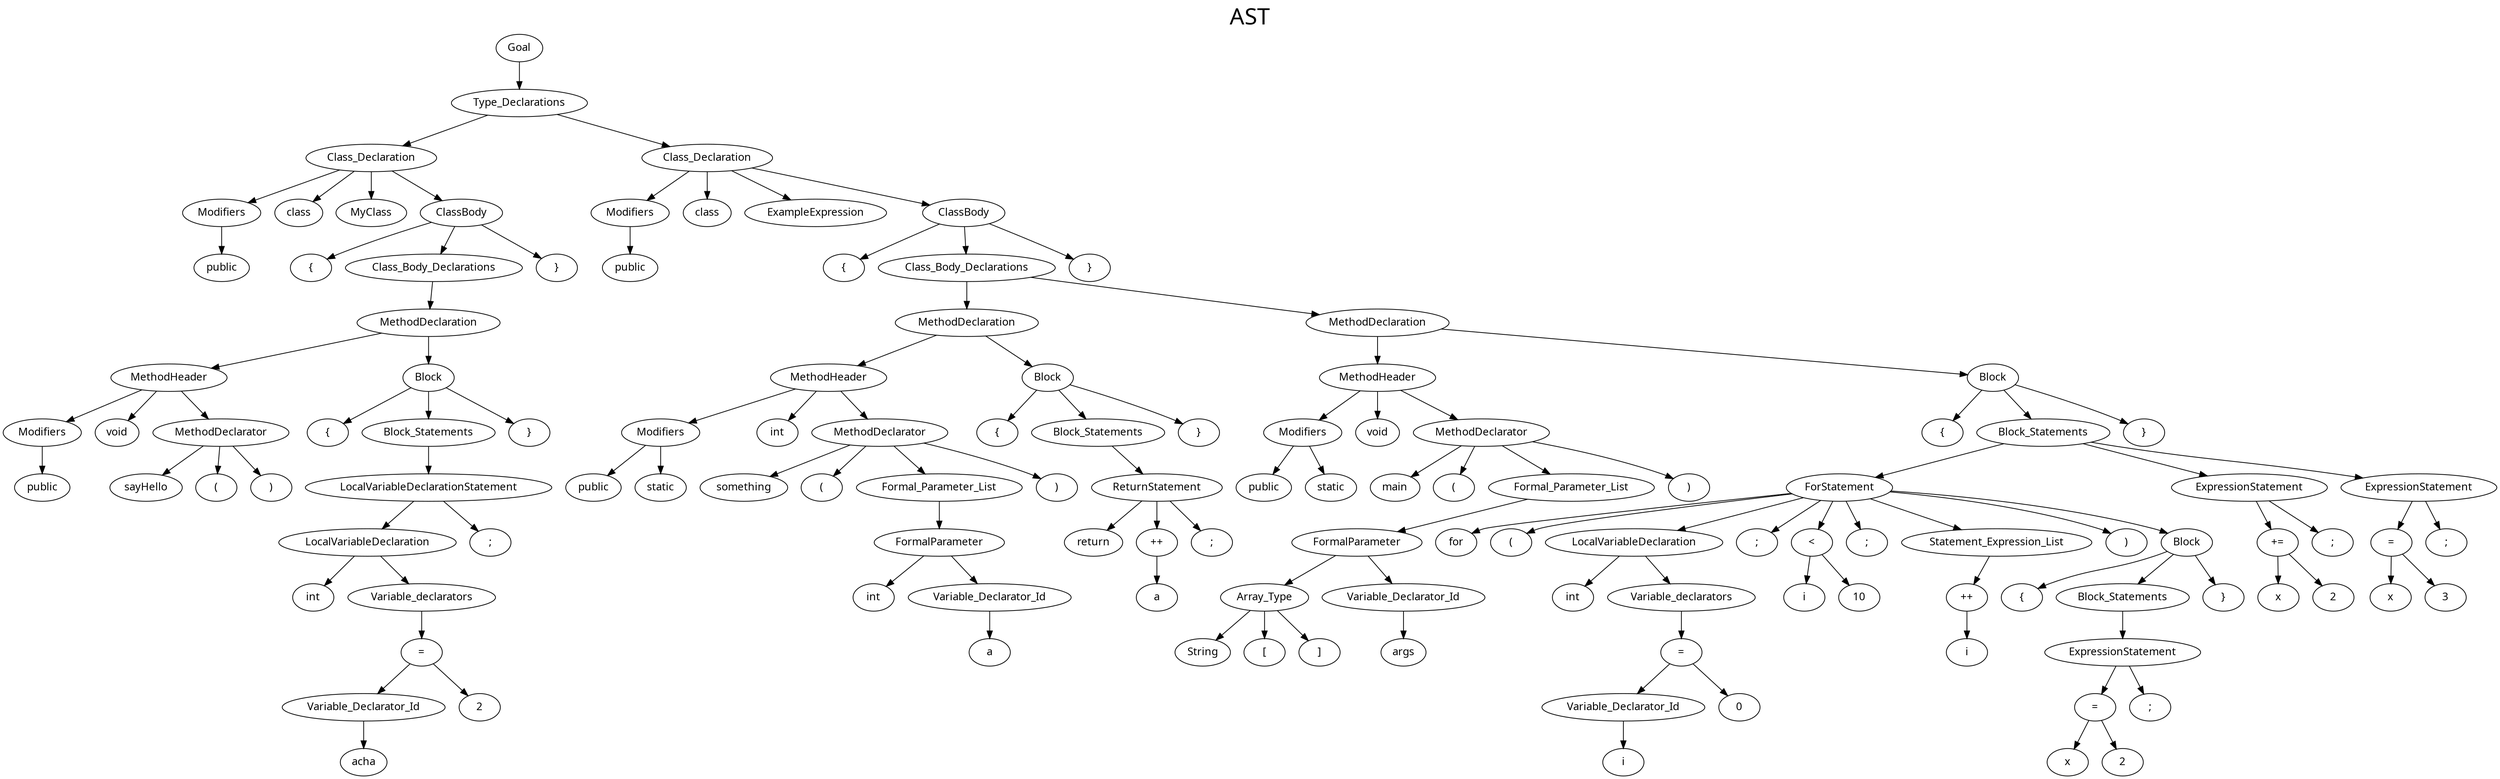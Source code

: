 digraph G{

    label     = "AST"
    fontname  = "Cascadia code"
    fontsize  = 30
    labelloc  = t
    
    node   [ fontname="Cascadia code" ]

	133		[ style = solid label = "Goal"  ];
	133 -> 32
	32		[ style = solid label = "Type_Declarations"  ];
	32 -> 31
	31		[ style = solid label = "Class_Declaration"  ];
	31 -> 1
	1		[ style = solid label = "Modifiers"  ];
	1 -> 0
	0		[ style = solid label = "public"  ];
	31 -> 2
	2		[ style = solid label = "class"  ];
	31 -> 3
	3		[ style = solid label = "MyClass"  ];
	31 -> 30
	30		[ style = solid label = "ClassBody"  ];
	30 -> 4
	4		[ style = solid label = "{"  ];
	30 -> 28
	28		[ style = solid label = "Class_Body_Declarations"  ];
	28 -> 27
	27		[ style = solid label = "MethodDeclaration"  ];
	27 -> 13
	13		[ style = solid label = "MethodHeader"  ];
	13 -> 6
	6		[ style = solid label = "Modifiers"  ];
	6 -> 5
	5		[ style = solid label = "public"  ];
	13 -> 7
	7		[ style = solid label = "void"  ];
	13 -> 11
	11		[ style = solid label = "MethodDeclarator"  ];
	11 -> 8
	8		[ style = solid label = "sayHello"  ];
	11 -> 9
	9		[ style = solid label = "("  ];
	11 -> 10
	10		[ style = solid label = ")"  ];
	27 -> 26
	26		[ style = solid label = "Block"  ];
	26 -> 12
	12		[ style = solid label = "{"  ];
	26 -> 24
	24		[ style = solid label = "Block_Statements"  ];
	24 -> 23
	23		[ style = solid label = "LocalVariableDeclarationStatement"  ];
	23 -> 22
	22		[ style = solid label = "LocalVariableDeclaration"  ];
	22 -> 14
	14		[ style = solid label = "int"  ];
	22 -> 21
	21		[ style = solid label = "Variable_declarators"  ];
	21 -> 20
	20		[ style = solid label = "="  ];
	20 -> 16
	16		[ style = solid label = "Variable_Declarator_Id"  ];
	16 -> 15
	15		[ style = solid label = "acha"  ];
	20 -> 18
	18		[ style = solid label = "2"  ];
	23 -> 19
	19		[ style = solid label = ";"  ];
	26 -> 25
	25		[ style = solid label = "}"  ];
	30 -> 29
	29		[ style = solid label = "}"  ];
	32 -> 132
	132		[ style = solid label = "Class_Declaration"  ];
	132 -> 34
	34		[ style = solid label = "Modifiers"  ];
	34 -> 33
	33		[ style = solid label = "public"  ];
	132 -> 35
	35		[ style = solid label = "class"  ];
	132 -> 36
	36		[ style = solid label = "ExampleExpression"  ];
	132 -> 131
	131		[ style = solid label = "ClassBody"  ];
	131 -> 37
	37		[ style = solid label = "{"  ];
	131 -> 63
	63		[ style = solid label = "Class_Body_Declarations"  ];
	63 -> 62
	62		[ style = solid label = "MethodDeclaration"  ];
	62 -> 52
	52		[ style = solid label = "MethodHeader"  ];
	52 -> 39
	39		[ style = solid label = "Modifiers"  ];
	39 -> 38
	38		[ style = solid label = "public"  ];
	39 -> 40
	40		[ style = solid label = "static"  ];
	52 -> 41
	41		[ style = solid label = "int"  ];
	52 -> 50
	50		[ style = solid label = "MethodDeclarator"  ];
	50 -> 42
	42		[ style = solid label = "something"  ];
	50 -> 43
	43		[ style = solid label = "("  ];
	50 -> 49
	49		[ style = solid label = "Formal_Parameter_List"  ];
	49 -> 48
	48		[ style = solid label = "FormalParameter"  ];
	48 -> 44
	44		[ style = solid label = "int"  ];
	48 -> 46
	46		[ style = solid label = "Variable_Declarator_Id"  ];
	46 -> 45
	45		[ style = solid label = "a"  ];
	50 -> 47
	47		[ style = solid label = ")"  ];
	62 -> 61
	61		[ style = solid label = "Block"  ];
	61 -> 51
	51		[ style = solid label = "{"  ];
	61 -> 59
	59		[ style = solid label = "Block_Statements"  ];
	59 -> 58
	58		[ style = solid label = "ReturnStatement"  ];
	58 -> 53
	53		[ style = solid label = "return"  ];
	58 -> 56
	56		[ style = solid label = "++"  ];
	56 -> 54
	54		[ style = solid label = "a"  ];
	58 -> 57
	57		[ style = solid label = ";"  ];
	61 -> 60
	60		[ style = solid label = "}"  ];
	63 -> 129
	129		[ style = solid label = "MethodDeclaration"  ];
	129 -> 81
	81		[ style = solid label = "MethodHeader"  ];
	81 -> 65
	65		[ style = solid label = "Modifiers"  ];
	65 -> 64
	64		[ style = solid label = "public"  ];
	65 -> 66
	66		[ style = solid label = "static"  ];
	81 -> 67
	67		[ style = solid label = "void"  ];
	81 -> 79
	79		[ style = solid label = "MethodDeclarator"  ];
	79 -> 68
	68		[ style = solid label = "main"  ];
	79 -> 69
	69		[ style = solid label = "("  ];
	79 -> 78
	78		[ style = solid label = "Formal_Parameter_List"  ];
	78 -> 77
	77		[ style = solid label = "FormalParameter"  ];
	77 -> 73
	73		[ style = solid label = "Array_Type"  ];
	73 -> 70
	70		[ style = solid label = "String"  ];
	73 -> 71
	71		[ style = solid label = "["  ];
	73 -> 72
	72		[ style = solid label = "]"  ];
	77 -> 75
	75		[ style = solid label = "Variable_Declarator_Id"  ];
	75 -> 74
	74		[ style = solid label = "args"  ];
	79 -> 76
	76		[ style = solid label = ")"  ];
	129 -> 128
	128		[ style = solid label = "Block"  ];
	128 -> 80
	80		[ style = solid label = "{"  ];
	128 -> 114
	114		[ style = solid label = "Block_Statements"  ];
	114 -> 113
	113		[ style = solid label = "ForStatement"  ];
	113 -> 82
	82		[ style = solid label = "for"  ];
	113 -> 83
	83		[ style = solid label = "("  ];
	113 -> 92
	92		[ style = solid label = "LocalVariableDeclaration"  ];
	92 -> 84
	84		[ style = solid label = "int"  ];
	92 -> 91
	91		[ style = solid label = "Variable_declarators"  ];
	91 -> 90
	90		[ style = solid label = "="  ];
	90 -> 86
	86		[ style = solid label = "Variable_Declarator_Id"  ];
	86 -> 85
	85		[ style = solid label = "i"  ];
	90 -> 88
	88		[ style = solid label = "0"  ];
	113 -> 89
	89		[ style = solid label = ";"  ];
	113 -> 97
	97		[ style = solid label = "<"  ];
	97 -> 93
	93		[ style = solid label = "i"  ];
	97 -> 95
	95		[ style = solid label = "10"  ];
	113 -> 96
	96		[ style = solid label = ";"  ];
	113 -> 102
	102		[ style = solid label = "Statement_Expression_List"  ];
	102 -> 100
	100		[ style = solid label = "++"  ];
	100 -> 98
	98		[ style = solid label = "i"  ];
	113 -> 101
	101		[ style = solid label = ")"  ];
	113 -> 112
	112		[ style = solid label = "Block"  ];
	112 -> 103
	103		[ style = solid label = "{"  ];
	112 -> 110
	110		[ style = solid label = "Block_Statements"  ];
	110 -> 109
	109		[ style = solid label = "ExpressionStatement"  ];
	109 -> 108
	108		[ style = solid label = "="  ];
	108 -> 104
	104		[ style = solid label = "x"  ];
	108 -> 106
	106		[ style = solid label = "2"  ];
	109 -> 107
	107		[ style = solid label = ";"  ];
	112 -> 111
	111		[ style = solid label = "}"  ];
	114 -> 120
	120		[ style = solid label = "ExpressionStatement"  ];
	120 -> 119
	119		[ style = solid label = "+="  ];
	119 -> 115
	115		[ style = solid label = "x"  ];
	119 -> 117
	117		[ style = solid label = "2"  ];
	120 -> 118
	118		[ style = solid label = ";"  ];
	114 -> 126
	126		[ style = solid label = "ExpressionStatement"  ];
	126 -> 125
	125		[ style = solid label = "="  ];
	125 -> 121
	121		[ style = solid label = "x"  ];
	125 -> 123
	123		[ style = solid label = "3"  ];
	126 -> 124
	124		[ style = solid label = ";"  ];
	128 -> 127
	127		[ style = solid label = "}"  ];
	131 -> 130
	130		[ style = solid label = "}"  ];
}